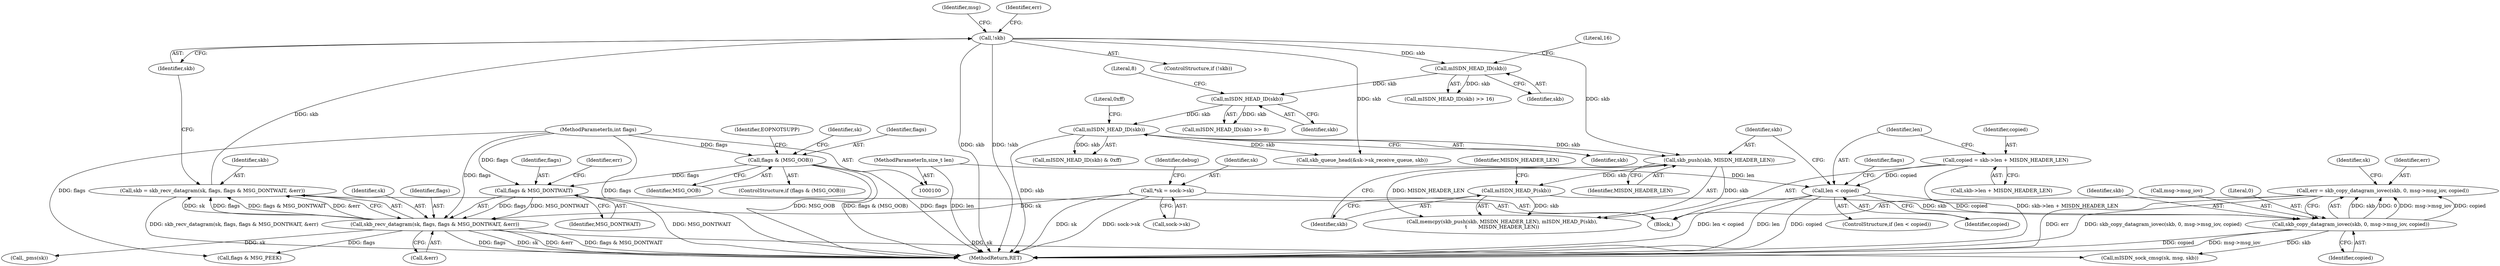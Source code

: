 digraph "0_linux_f3d3342602f8bcbf37d7c46641cb9bca7618eb1c_1@API" {
"1000316" [label="(Call,err = skb_copy_datagram_iovec(skb, 0, msg->msg_iov, copied))"];
"1000318" [label="(Call,skb_copy_datagram_iovec(skb, 0, msg->msg_iov, copied))"];
"1000313" [label="(Call,mISDN_HEAD_P(skb))"];
"1000310" [label="(Call,skb_push(skb, MISDN_HEADER_LEN))"];
"1000226" [label="(Call,mISDN_HEAD_ID(skb))"];
"1000217" [label="(Call,mISDN_HEAD_ID(skb))"];
"1000207" [label="(Call,mISDN_HEAD_ID(skb))"];
"1000148" [label="(Call,!skb)"];
"1000137" [label="(Call,skb = skb_recv_datagram(sk, flags, flags & MSG_DONTWAIT, &err))"];
"1000139" [label="(Call,skb_recv_datagram(sk, flags, flags & MSG_DONTWAIT, &err))"];
"1000109" [label="(Call,*sk = sock->sk)"];
"1000142" [label="(Call,flags & MSG_DONTWAIT)"];
"1000123" [label="(Call,flags & (MSG_OOB))"];
"1000105" [label="(MethodParameterIn,int flags)"];
"1000286" [label="(Call,len < copied)"];
"1000104" [label="(MethodParameterIn,size_t len)"];
"1000278" [label="(Call,copied = skb->len + MISDN_HEADER_LEN)"];
"1000285" [label="(ControlStructure,if (len < copied))"];
"1000287" [label="(Identifier,len)"];
"1000111" [label="(Call,sock->sk)"];
"1000120" [label="(Identifier,debug)"];
"1000324" [label="(Identifier,copied)"];
"1000217" [label="(Call,mISDN_HEAD_ID(skb))"];
"1000218" [label="(Identifier,skb)"];
"1000300" [label="(Call,skb_queue_head(&sk->sk_receive_queue, skb))"];
"1000149" [label="(Identifier,skb)"];
"1000291" [label="(Call,flags & MSG_PEEK)"];
"1000311" [label="(Identifier,skb)"];
"1000326" [label="(Identifier,sk)"];
"1000315" [label="(Identifier,MISDN_HEADER_LEN)"];
"1000216" [label="(Call,mISDN_HEAD_ID(skb) >> 8)"];
"1000312" [label="(Identifier,MISDN_HEADER_LEN)"];
"1000139" [label="(Call,skb_recv_datagram(sk, flags, flags & MSG_DONTWAIT, &err))"];
"1000207" [label="(Call,mISDN_HEAD_ID(skb))"];
"1000137" [label="(Call,skb = skb_recv_datagram(sk, flags, flags & MSG_DONTWAIT, &err))"];
"1000142" [label="(Call,flags & MSG_DONTWAIT)"];
"1000228" [label="(Literal,0xff)"];
"1000132" [label="(Identifier,sk)"];
"1000184" [label="(Call,_pms(sk))"];
"1000125" [label="(Identifier,MSG_OOB)"];
"1000286" [label="(Call,len < copied)"];
"1000145" [label="(Call,&err)"];
"1000280" [label="(Call,skb->len + MISDN_HEADER_LEN)"];
"1000225" [label="(Call,mISDN_HEAD_ID(skb) & 0xff)"];
"1000123" [label="(Call,flags & (MSG_OOB))"];
"1000110" [label="(Identifier,sk)"];
"1000155" [label="(Identifier,msg)"];
"1000310" [label="(Call,skb_push(skb, MISDN_HEADER_LEN))"];
"1000206" [label="(Call,mISDN_HEAD_ID(skb) >> 16)"];
"1000105" [label="(MethodParameterIn,int flags)"];
"1000148" [label="(Call,!skb)"];
"1000124" [label="(Identifier,flags)"];
"1000288" [label="(Identifier,copied)"];
"1000226" [label="(Call,mISDN_HEAD_ID(skb))"];
"1000104" [label="(MethodParameterIn,size_t len)"];
"1000278" [label="(Call,copied = skb->len + MISDN_HEADER_LEN)"];
"1000319" [label="(Identifier,skb)"];
"1000208" [label="(Identifier,skb)"];
"1000106" [label="(Block,)"];
"1000138" [label="(Identifier,skb)"];
"1000316" [label="(Call,err = skb_copy_datagram_iovec(skb, 0, msg->msg_iov, copied))"];
"1000144" [label="(Identifier,MSG_DONTWAIT)"];
"1000321" [label="(Call,msg->msg_iov)"];
"1000333" [label="(MethodReturn,RET)"];
"1000140" [label="(Identifier,sk)"];
"1000109" [label="(Call,*sk = sock->sk)"];
"1000313" [label="(Call,mISDN_HEAD_P(skb))"];
"1000325" [label="(Call,mISDN_sock_cmsg(sk, msg, skb))"];
"1000141" [label="(Identifier,flags)"];
"1000209" [label="(Literal,16)"];
"1000128" [label="(Identifier,EOPNOTSUPP)"];
"1000320" [label="(Literal,0)"];
"1000317" [label="(Identifier,err)"];
"1000292" [label="(Identifier,flags)"];
"1000219" [label="(Literal,8)"];
"1000147" [label="(ControlStructure,if (!skb))"];
"1000146" [label="(Identifier,err)"];
"1000143" [label="(Identifier,flags)"];
"1000279" [label="(Identifier,copied)"];
"1000314" [label="(Identifier,skb)"];
"1000227" [label="(Identifier,skb)"];
"1000309" [label="(Call,memcpy(skb_push(skb, MISDN_HEADER_LEN), mISDN_HEAD_P(skb),\n\t       MISDN_HEADER_LEN))"];
"1000122" [label="(ControlStructure,if (flags & (MSG_OOB)))"];
"1000318" [label="(Call,skb_copy_datagram_iovec(skb, 0, msg->msg_iov, copied))"];
"1000151" [label="(Identifier,err)"];
"1000316" -> "1000106"  [label="AST: "];
"1000316" -> "1000318"  [label="CFG: "];
"1000317" -> "1000316"  [label="AST: "];
"1000318" -> "1000316"  [label="AST: "];
"1000326" -> "1000316"  [label="CFG: "];
"1000316" -> "1000333"  [label="DDG: skb_copy_datagram_iovec(skb, 0, msg->msg_iov, copied)"];
"1000316" -> "1000333"  [label="DDG: err"];
"1000318" -> "1000316"  [label="DDG: skb"];
"1000318" -> "1000316"  [label="DDG: 0"];
"1000318" -> "1000316"  [label="DDG: msg->msg_iov"];
"1000318" -> "1000316"  [label="DDG: copied"];
"1000318" -> "1000324"  [label="CFG: "];
"1000319" -> "1000318"  [label="AST: "];
"1000320" -> "1000318"  [label="AST: "];
"1000321" -> "1000318"  [label="AST: "];
"1000324" -> "1000318"  [label="AST: "];
"1000318" -> "1000333"  [label="DDG: copied"];
"1000318" -> "1000333"  [label="DDG: msg->msg_iov"];
"1000313" -> "1000318"  [label="DDG: skb"];
"1000286" -> "1000318"  [label="DDG: copied"];
"1000318" -> "1000325"  [label="DDG: skb"];
"1000313" -> "1000309"  [label="AST: "];
"1000313" -> "1000314"  [label="CFG: "];
"1000314" -> "1000313"  [label="AST: "];
"1000315" -> "1000313"  [label="CFG: "];
"1000313" -> "1000309"  [label="DDG: skb"];
"1000310" -> "1000313"  [label="DDG: skb"];
"1000310" -> "1000309"  [label="AST: "];
"1000310" -> "1000312"  [label="CFG: "];
"1000311" -> "1000310"  [label="AST: "];
"1000312" -> "1000310"  [label="AST: "];
"1000314" -> "1000310"  [label="CFG: "];
"1000310" -> "1000309"  [label="DDG: skb"];
"1000310" -> "1000309"  [label="DDG: MISDN_HEADER_LEN"];
"1000226" -> "1000310"  [label="DDG: skb"];
"1000148" -> "1000310"  [label="DDG: skb"];
"1000226" -> "1000225"  [label="AST: "];
"1000226" -> "1000227"  [label="CFG: "];
"1000227" -> "1000226"  [label="AST: "];
"1000228" -> "1000226"  [label="CFG: "];
"1000226" -> "1000333"  [label="DDG: skb"];
"1000226" -> "1000225"  [label="DDG: skb"];
"1000217" -> "1000226"  [label="DDG: skb"];
"1000226" -> "1000300"  [label="DDG: skb"];
"1000217" -> "1000216"  [label="AST: "];
"1000217" -> "1000218"  [label="CFG: "];
"1000218" -> "1000217"  [label="AST: "];
"1000219" -> "1000217"  [label="CFG: "];
"1000217" -> "1000216"  [label="DDG: skb"];
"1000207" -> "1000217"  [label="DDG: skb"];
"1000207" -> "1000206"  [label="AST: "];
"1000207" -> "1000208"  [label="CFG: "];
"1000208" -> "1000207"  [label="AST: "];
"1000209" -> "1000207"  [label="CFG: "];
"1000207" -> "1000206"  [label="DDG: skb"];
"1000148" -> "1000207"  [label="DDG: skb"];
"1000148" -> "1000147"  [label="AST: "];
"1000148" -> "1000149"  [label="CFG: "];
"1000149" -> "1000148"  [label="AST: "];
"1000151" -> "1000148"  [label="CFG: "];
"1000155" -> "1000148"  [label="CFG: "];
"1000148" -> "1000333"  [label="DDG: skb"];
"1000148" -> "1000333"  [label="DDG: !skb"];
"1000137" -> "1000148"  [label="DDG: skb"];
"1000148" -> "1000300"  [label="DDG: skb"];
"1000137" -> "1000106"  [label="AST: "];
"1000137" -> "1000139"  [label="CFG: "];
"1000138" -> "1000137"  [label="AST: "];
"1000139" -> "1000137"  [label="AST: "];
"1000149" -> "1000137"  [label="CFG: "];
"1000137" -> "1000333"  [label="DDG: skb_recv_datagram(sk, flags, flags & MSG_DONTWAIT, &err)"];
"1000139" -> "1000137"  [label="DDG: sk"];
"1000139" -> "1000137"  [label="DDG: flags"];
"1000139" -> "1000137"  [label="DDG: flags & MSG_DONTWAIT"];
"1000139" -> "1000137"  [label="DDG: &err"];
"1000139" -> "1000145"  [label="CFG: "];
"1000140" -> "1000139"  [label="AST: "];
"1000141" -> "1000139"  [label="AST: "];
"1000142" -> "1000139"  [label="AST: "];
"1000145" -> "1000139"  [label="AST: "];
"1000139" -> "1000333"  [label="DDG: flags & MSG_DONTWAIT"];
"1000139" -> "1000333"  [label="DDG: flags"];
"1000139" -> "1000333"  [label="DDG: sk"];
"1000139" -> "1000333"  [label="DDG: &err"];
"1000109" -> "1000139"  [label="DDG: sk"];
"1000142" -> "1000139"  [label="DDG: flags"];
"1000142" -> "1000139"  [label="DDG: MSG_DONTWAIT"];
"1000105" -> "1000139"  [label="DDG: flags"];
"1000139" -> "1000184"  [label="DDG: sk"];
"1000139" -> "1000291"  [label="DDG: flags"];
"1000139" -> "1000325"  [label="DDG: sk"];
"1000109" -> "1000106"  [label="AST: "];
"1000109" -> "1000111"  [label="CFG: "];
"1000110" -> "1000109"  [label="AST: "];
"1000111" -> "1000109"  [label="AST: "];
"1000120" -> "1000109"  [label="CFG: "];
"1000109" -> "1000333"  [label="DDG: sk"];
"1000109" -> "1000333"  [label="DDG: sock->sk"];
"1000142" -> "1000144"  [label="CFG: "];
"1000143" -> "1000142"  [label="AST: "];
"1000144" -> "1000142"  [label="AST: "];
"1000146" -> "1000142"  [label="CFG: "];
"1000142" -> "1000333"  [label="DDG: MSG_DONTWAIT"];
"1000123" -> "1000142"  [label="DDG: flags"];
"1000105" -> "1000142"  [label="DDG: flags"];
"1000123" -> "1000122"  [label="AST: "];
"1000123" -> "1000125"  [label="CFG: "];
"1000124" -> "1000123"  [label="AST: "];
"1000125" -> "1000123"  [label="AST: "];
"1000128" -> "1000123"  [label="CFG: "];
"1000132" -> "1000123"  [label="CFG: "];
"1000123" -> "1000333"  [label="DDG: MSG_OOB"];
"1000123" -> "1000333"  [label="DDG: flags & (MSG_OOB)"];
"1000123" -> "1000333"  [label="DDG: flags"];
"1000105" -> "1000123"  [label="DDG: flags"];
"1000105" -> "1000100"  [label="AST: "];
"1000105" -> "1000333"  [label="DDG: flags"];
"1000105" -> "1000291"  [label="DDG: flags"];
"1000286" -> "1000285"  [label="AST: "];
"1000286" -> "1000288"  [label="CFG: "];
"1000287" -> "1000286"  [label="AST: "];
"1000288" -> "1000286"  [label="AST: "];
"1000292" -> "1000286"  [label="CFG: "];
"1000311" -> "1000286"  [label="CFG: "];
"1000286" -> "1000333"  [label="DDG: len < copied"];
"1000286" -> "1000333"  [label="DDG: len"];
"1000286" -> "1000333"  [label="DDG: copied"];
"1000104" -> "1000286"  [label="DDG: len"];
"1000278" -> "1000286"  [label="DDG: copied"];
"1000104" -> "1000100"  [label="AST: "];
"1000104" -> "1000333"  [label="DDG: len"];
"1000278" -> "1000106"  [label="AST: "];
"1000278" -> "1000280"  [label="CFG: "];
"1000279" -> "1000278"  [label="AST: "];
"1000280" -> "1000278"  [label="AST: "];
"1000287" -> "1000278"  [label="CFG: "];
"1000278" -> "1000333"  [label="DDG: skb->len + MISDN_HEADER_LEN"];
}

